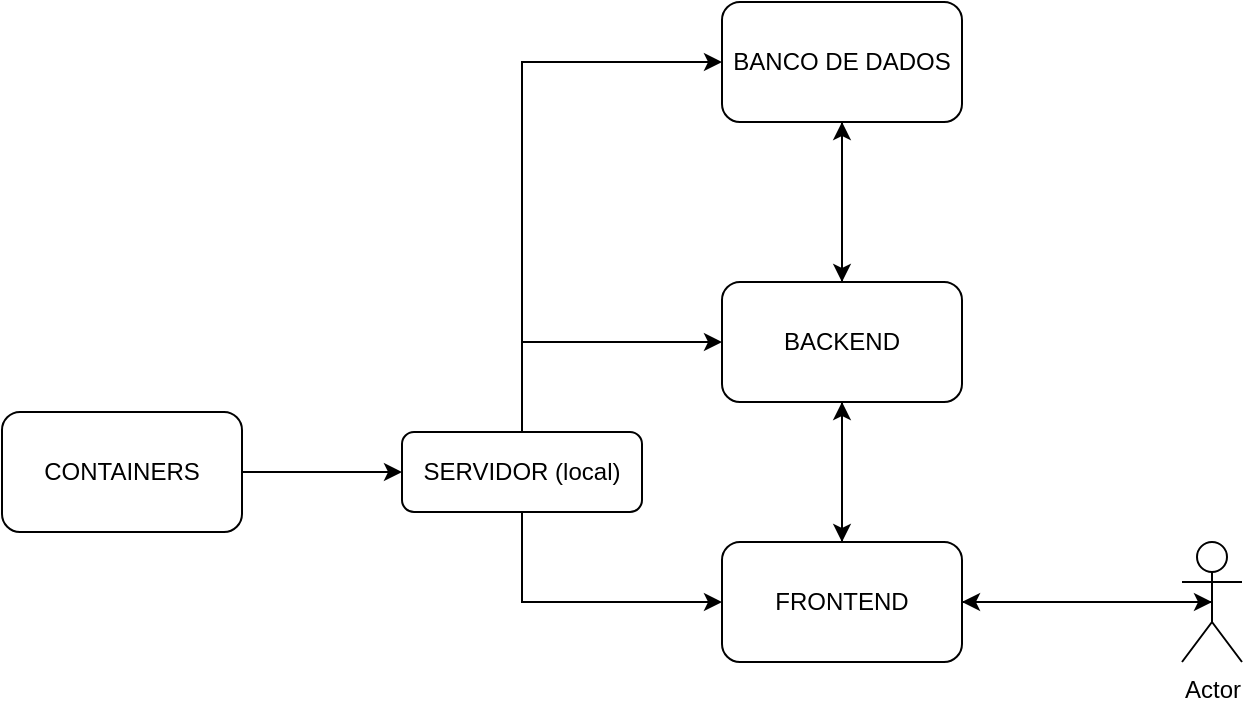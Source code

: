 <mxfile version="20.2.3" type="github">
  <diagram id="C5RBs43oDa-KdzZeNtuy" name="Page-1">
    <mxGraphModel dx="1038" dy="575" grid="1" gridSize="10" guides="1" tooltips="1" connect="1" arrows="1" fold="1" page="1" pageScale="1" pageWidth="827" pageHeight="1169" math="0" shadow="0">
      <root>
        <mxCell id="WIyWlLk6GJQsqaUBKTNV-0" />
        <mxCell id="WIyWlLk6GJQsqaUBKTNV-1" parent="WIyWlLk6GJQsqaUBKTNV-0" />
        <mxCell id="WzKL0s8CQ_AdMi2l-6hD-6" style="edgeStyle=orthogonalEdgeStyle;rounded=0;orthogonalLoop=1;jettySize=auto;html=1;exitX=0.5;exitY=0;exitDx=0;exitDy=0;entryX=0;entryY=0.5;entryDx=0;entryDy=0;" edge="1" parent="WIyWlLk6GJQsqaUBKTNV-1" source="WzKL0s8CQ_AdMi2l-6hD-0" target="WzKL0s8CQ_AdMi2l-6hD-3">
          <mxGeometry relative="1" as="geometry" />
        </mxCell>
        <mxCell id="WzKL0s8CQ_AdMi2l-6hD-7" style="edgeStyle=orthogonalEdgeStyle;rounded=0;orthogonalLoop=1;jettySize=auto;html=1;exitX=0.5;exitY=1;exitDx=0;exitDy=0;entryX=0;entryY=0.5;entryDx=0;entryDy=0;" edge="1" parent="WIyWlLk6GJQsqaUBKTNV-1" source="WzKL0s8CQ_AdMi2l-6hD-0" target="WzKL0s8CQ_AdMi2l-6hD-4">
          <mxGeometry relative="1" as="geometry" />
        </mxCell>
        <mxCell id="WzKL0s8CQ_AdMi2l-6hD-19" style="edgeStyle=orthogonalEdgeStyle;rounded=0;orthogonalLoop=1;jettySize=auto;html=1;exitX=0.5;exitY=0;exitDx=0;exitDy=0;entryX=0;entryY=0.5;entryDx=0;entryDy=0;" edge="1" parent="WIyWlLk6GJQsqaUBKTNV-1" source="WzKL0s8CQ_AdMi2l-6hD-0" target="WzKL0s8CQ_AdMi2l-6hD-8">
          <mxGeometry relative="1" as="geometry" />
        </mxCell>
        <mxCell id="WzKL0s8CQ_AdMi2l-6hD-0" value="SERVIDOR (local)" style="rounded=1;whiteSpace=wrap;html=1;fontSize=12;glass=0;strokeWidth=1;shadow=0;" vertex="1" parent="WIyWlLk6GJQsqaUBKTNV-1">
          <mxGeometry x="230" y="225" width="120" height="40" as="geometry" />
        </mxCell>
        <mxCell id="WzKL0s8CQ_AdMi2l-6hD-11" style="edgeStyle=orthogonalEdgeStyle;rounded=0;orthogonalLoop=1;jettySize=auto;html=1;entryX=0.5;entryY=0;entryDx=0;entryDy=0;" edge="1" parent="WIyWlLk6GJQsqaUBKTNV-1" source="WzKL0s8CQ_AdMi2l-6hD-3" target="WzKL0s8CQ_AdMi2l-6hD-4">
          <mxGeometry relative="1" as="geometry" />
        </mxCell>
        <mxCell id="WzKL0s8CQ_AdMi2l-6hD-17" style="edgeStyle=orthogonalEdgeStyle;rounded=0;orthogonalLoop=1;jettySize=auto;html=1;exitX=0.5;exitY=0;exitDx=0;exitDy=0;entryX=0.5;entryY=1;entryDx=0;entryDy=0;" edge="1" parent="WIyWlLk6GJQsqaUBKTNV-1" source="WzKL0s8CQ_AdMi2l-6hD-3" target="WzKL0s8CQ_AdMi2l-6hD-8">
          <mxGeometry relative="1" as="geometry" />
        </mxCell>
        <mxCell id="WzKL0s8CQ_AdMi2l-6hD-3" value="BACKEND" style="rounded=1;whiteSpace=wrap;html=1;" vertex="1" parent="WIyWlLk6GJQsqaUBKTNV-1">
          <mxGeometry x="390" y="150" width="120" height="60" as="geometry" />
        </mxCell>
        <mxCell id="WzKL0s8CQ_AdMi2l-6hD-12" style="edgeStyle=orthogonalEdgeStyle;rounded=0;orthogonalLoop=1;jettySize=auto;html=1;exitX=0.5;exitY=0;exitDx=0;exitDy=0;" edge="1" parent="WIyWlLk6GJQsqaUBKTNV-1" source="WzKL0s8CQ_AdMi2l-6hD-4">
          <mxGeometry relative="1" as="geometry">
            <mxPoint x="450" y="210" as="targetPoint" />
          </mxGeometry>
        </mxCell>
        <mxCell id="WzKL0s8CQ_AdMi2l-6hD-26" style="edgeStyle=orthogonalEdgeStyle;rounded=0;orthogonalLoop=1;jettySize=auto;html=1;exitX=1;exitY=0.5;exitDx=0;exitDy=0;entryX=0.5;entryY=0.5;entryDx=0;entryDy=0;entryPerimeter=0;" edge="1" parent="WIyWlLk6GJQsqaUBKTNV-1" source="WzKL0s8CQ_AdMi2l-6hD-4" target="WzKL0s8CQ_AdMi2l-6hD-21">
          <mxGeometry relative="1" as="geometry" />
        </mxCell>
        <mxCell id="WzKL0s8CQ_AdMi2l-6hD-4" value="FRONTEND" style="rounded=1;whiteSpace=wrap;html=1;" vertex="1" parent="WIyWlLk6GJQsqaUBKTNV-1">
          <mxGeometry x="390" y="280" width="120" height="60" as="geometry" />
        </mxCell>
        <mxCell id="WzKL0s8CQ_AdMi2l-6hD-18" style="edgeStyle=orthogonalEdgeStyle;rounded=0;orthogonalLoop=1;jettySize=auto;html=1;exitX=0.5;exitY=1;exitDx=0;exitDy=0;entryX=0.5;entryY=0;entryDx=0;entryDy=0;" edge="1" parent="WIyWlLk6GJQsqaUBKTNV-1" source="WzKL0s8CQ_AdMi2l-6hD-8" target="WzKL0s8CQ_AdMi2l-6hD-3">
          <mxGeometry relative="1" as="geometry" />
        </mxCell>
        <mxCell id="WzKL0s8CQ_AdMi2l-6hD-8" value="BANCO DE DADOS" style="rounded=1;whiteSpace=wrap;html=1;" vertex="1" parent="WIyWlLk6GJQsqaUBKTNV-1">
          <mxGeometry x="390" y="10" width="120" height="60" as="geometry" />
        </mxCell>
        <mxCell id="WzKL0s8CQ_AdMi2l-6hD-20" value="" style="edgeStyle=orthogonalEdgeStyle;rounded=0;orthogonalLoop=1;jettySize=auto;html=1;" edge="1" parent="WIyWlLk6GJQsqaUBKTNV-1" source="WzKL0s8CQ_AdMi2l-6hD-15" target="WzKL0s8CQ_AdMi2l-6hD-0">
          <mxGeometry relative="1" as="geometry" />
        </mxCell>
        <mxCell id="WzKL0s8CQ_AdMi2l-6hD-15" value="CONTAINERS" style="rounded=1;whiteSpace=wrap;html=1;" vertex="1" parent="WIyWlLk6GJQsqaUBKTNV-1">
          <mxGeometry x="30" y="215" width="120" height="60" as="geometry" />
        </mxCell>
        <mxCell id="WzKL0s8CQ_AdMi2l-6hD-27" style="edgeStyle=orthogonalEdgeStyle;rounded=0;orthogonalLoop=1;jettySize=auto;html=1;exitX=0.5;exitY=0.5;exitDx=0;exitDy=0;exitPerimeter=0;entryX=1;entryY=0.5;entryDx=0;entryDy=0;" edge="1" parent="WIyWlLk6GJQsqaUBKTNV-1" source="WzKL0s8CQ_AdMi2l-6hD-21" target="WzKL0s8CQ_AdMi2l-6hD-4">
          <mxGeometry relative="1" as="geometry" />
        </mxCell>
        <mxCell id="WzKL0s8CQ_AdMi2l-6hD-21" value="Actor" style="shape=umlActor;verticalLabelPosition=bottom;verticalAlign=top;html=1;outlineConnect=0;" vertex="1" parent="WIyWlLk6GJQsqaUBKTNV-1">
          <mxGeometry x="620" y="280" width="30" height="60" as="geometry" />
        </mxCell>
      </root>
    </mxGraphModel>
  </diagram>
</mxfile>
